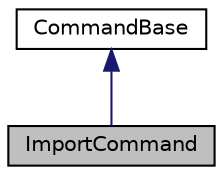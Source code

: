 digraph "ImportCommand"
{
 // LATEX_PDF_SIZE
  edge [fontname="Helvetica",fontsize="10",labelfontname="Helvetica",labelfontsize="10"];
  node [fontname="Helvetica",fontsize="10",shape=record];
  Node1 [label="ImportCommand",height=0.2,width=0.4,color="black", fillcolor="grey75", style="filled", fontcolor="black",tooltip="Comado para clonar e importar otro proyecto de Next como una biblioteca."];
  Node2 -> Node1 [dir="back",color="midnightblue",fontsize="10",style="solid"];
  Node2 [label="CommandBase",height=0.2,width=0.4,color="black", fillcolor="white", style="filled",URL="$class_command_base.html",tooltip="Es la Clase de la que heredantodos los Comandos de Next."];
}
